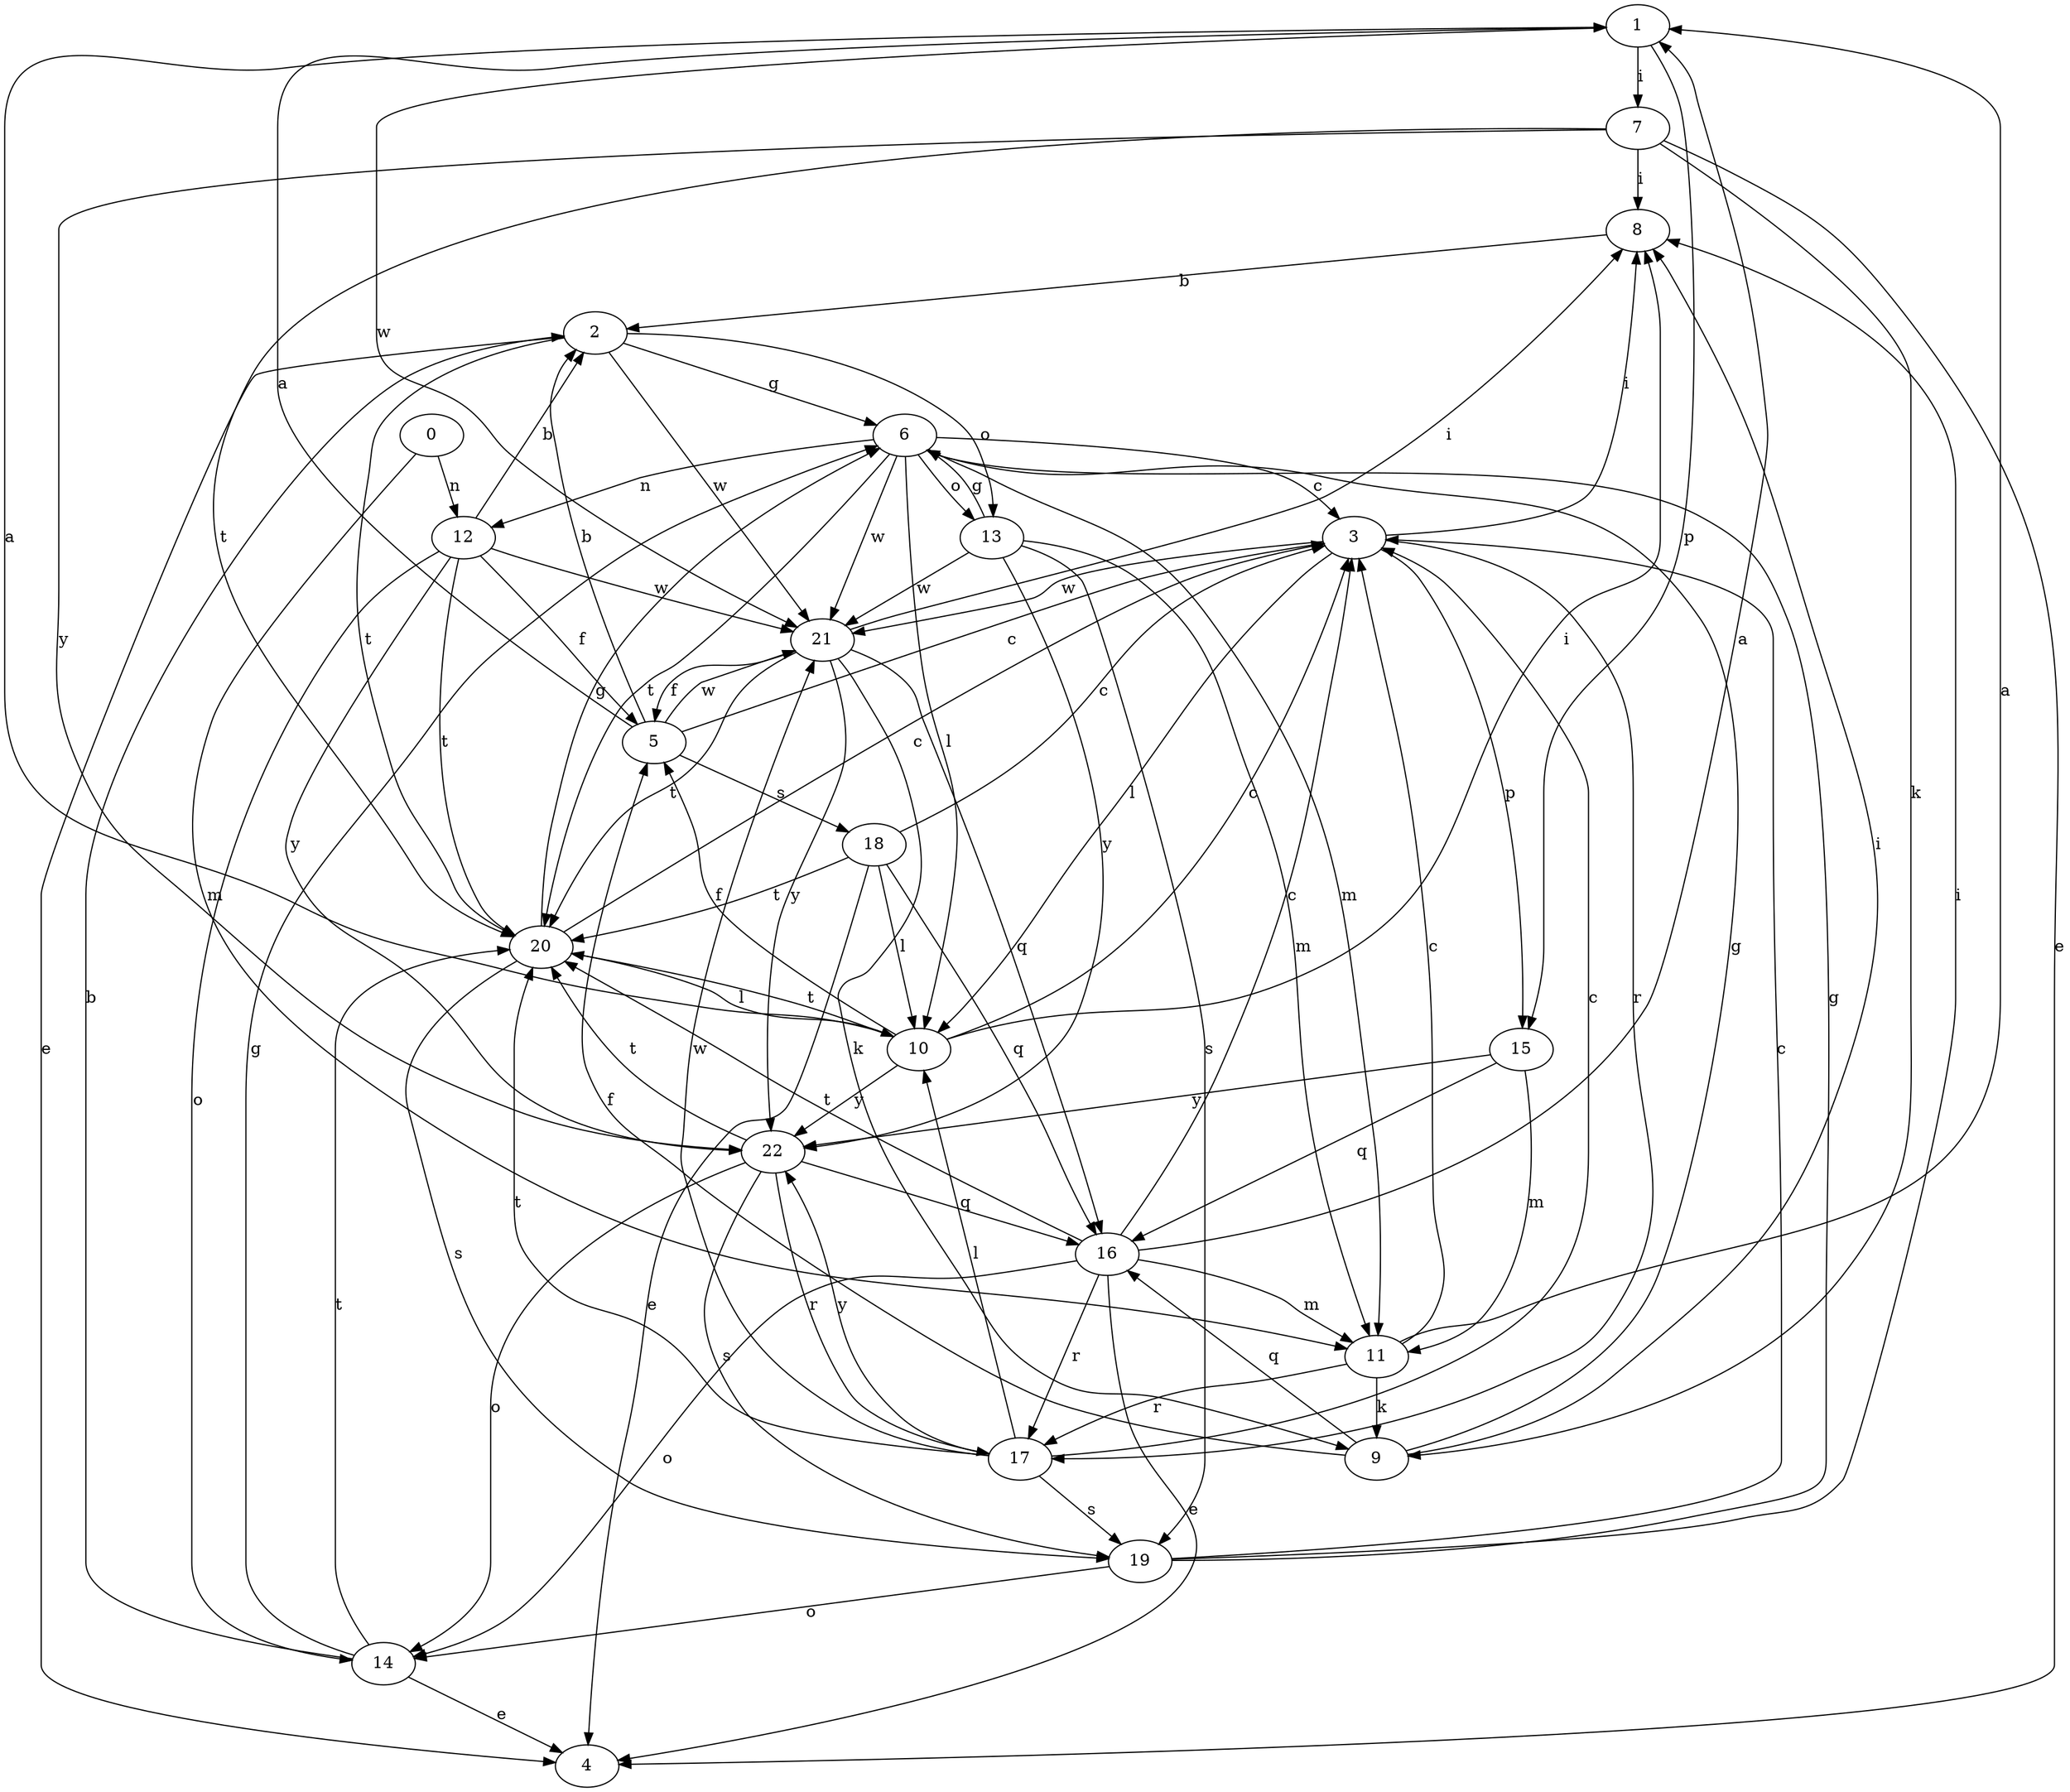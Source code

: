 strict digraph  {
1;
2;
3;
4;
5;
6;
7;
8;
9;
10;
11;
12;
13;
14;
15;
16;
17;
18;
19;
20;
21;
0;
22;
1 -> 7  [label=i];
1 -> 15  [label=p];
1 -> 21  [label=w];
2 -> 4  [label=e];
2 -> 6  [label=g];
2 -> 13  [label=o];
2 -> 20  [label=t];
2 -> 21  [label=w];
3 -> 8  [label=i];
3 -> 10  [label=l];
3 -> 15  [label=p];
3 -> 17  [label=r];
3 -> 21  [label=w];
5 -> 1  [label=a];
5 -> 2  [label=b];
5 -> 3  [label=c];
5 -> 18  [label=s];
5 -> 21  [label=w];
6 -> 3  [label=c];
6 -> 10  [label=l];
6 -> 11  [label=m];
6 -> 12  [label=n];
6 -> 13  [label=o];
6 -> 20  [label=t];
6 -> 21  [label=w];
7 -> 4  [label=e];
7 -> 8  [label=i];
7 -> 9  [label=k];
7 -> 20  [label=t];
7 -> 22  [label=y];
8 -> 2  [label=b];
9 -> 5  [label=f];
9 -> 6  [label=g];
9 -> 8  [label=i];
9 -> 16  [label=q];
10 -> 1  [label=a];
10 -> 3  [label=c];
10 -> 5  [label=f];
10 -> 8  [label=i];
10 -> 20  [label=t];
10 -> 22  [label=y];
11 -> 1  [label=a];
11 -> 3  [label=c];
11 -> 9  [label=k];
11 -> 17  [label=r];
12 -> 2  [label=b];
12 -> 5  [label=f];
12 -> 14  [label=o];
12 -> 20  [label=t];
12 -> 21  [label=w];
12 -> 22  [label=y];
13 -> 6  [label=g];
13 -> 11  [label=m];
13 -> 19  [label=s];
13 -> 21  [label=w];
13 -> 22  [label=y];
14 -> 2  [label=b];
14 -> 4  [label=e];
14 -> 6  [label=g];
14 -> 20  [label=t];
15 -> 11  [label=m];
15 -> 16  [label=q];
15 -> 22  [label=y];
16 -> 1  [label=a];
16 -> 3  [label=c];
16 -> 4  [label=e];
16 -> 11  [label=m];
16 -> 14  [label=o];
16 -> 17  [label=r];
16 -> 20  [label=t];
17 -> 3  [label=c];
17 -> 10  [label=l];
17 -> 19  [label=s];
17 -> 20  [label=t];
17 -> 21  [label=w];
17 -> 22  [label=y];
18 -> 3  [label=c];
18 -> 4  [label=e];
18 -> 10  [label=l];
18 -> 16  [label=q];
18 -> 20  [label=t];
19 -> 3  [label=c];
19 -> 6  [label=g];
19 -> 8  [label=i];
19 -> 14  [label=o];
20 -> 3  [label=c];
20 -> 6  [label=g];
20 -> 10  [label=l];
20 -> 19  [label=s];
21 -> 5  [label=f];
21 -> 8  [label=i];
21 -> 9  [label=k];
21 -> 16  [label=q];
21 -> 20  [label=t];
21 -> 22  [label=y];
0 -> 11  [label=m];
0 -> 12  [label=n];
22 -> 14  [label=o];
22 -> 16  [label=q];
22 -> 17  [label=r];
22 -> 19  [label=s];
22 -> 20  [label=t];
}
